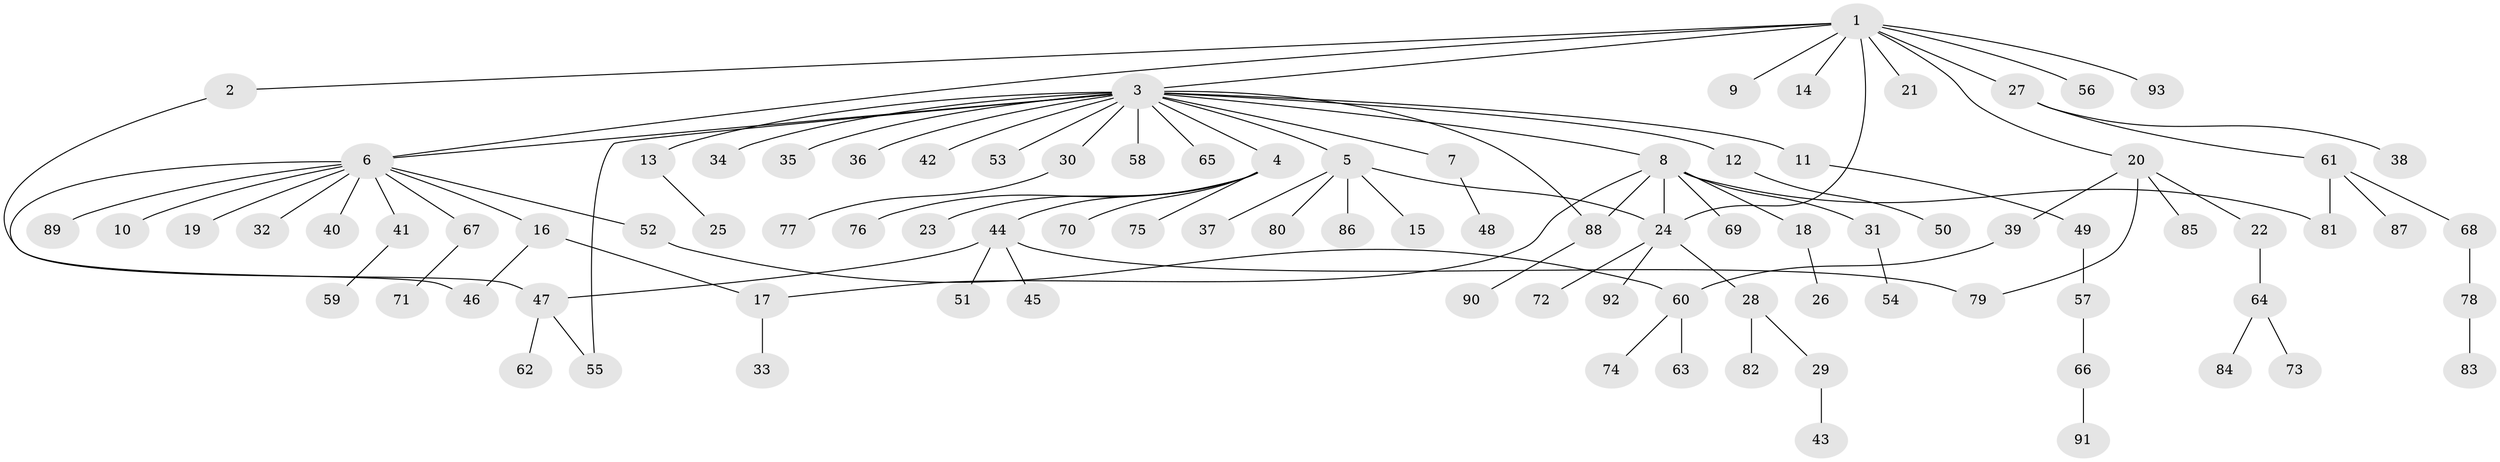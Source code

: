 // Generated by graph-tools (version 1.1) at 2025/49/03/09/25 03:49:54]
// undirected, 93 vertices, 103 edges
graph export_dot {
graph [start="1"]
  node [color=gray90,style=filled];
  1;
  2;
  3;
  4;
  5;
  6;
  7;
  8;
  9;
  10;
  11;
  12;
  13;
  14;
  15;
  16;
  17;
  18;
  19;
  20;
  21;
  22;
  23;
  24;
  25;
  26;
  27;
  28;
  29;
  30;
  31;
  32;
  33;
  34;
  35;
  36;
  37;
  38;
  39;
  40;
  41;
  42;
  43;
  44;
  45;
  46;
  47;
  48;
  49;
  50;
  51;
  52;
  53;
  54;
  55;
  56;
  57;
  58;
  59;
  60;
  61;
  62;
  63;
  64;
  65;
  66;
  67;
  68;
  69;
  70;
  71;
  72;
  73;
  74;
  75;
  76;
  77;
  78;
  79;
  80;
  81;
  82;
  83;
  84;
  85;
  86;
  87;
  88;
  89;
  90;
  91;
  92;
  93;
  1 -- 2;
  1 -- 3;
  1 -- 6;
  1 -- 9;
  1 -- 14;
  1 -- 20;
  1 -- 21;
  1 -- 24;
  1 -- 27;
  1 -- 56;
  1 -- 93;
  2 -- 47;
  3 -- 4;
  3 -- 5;
  3 -- 6;
  3 -- 7;
  3 -- 8;
  3 -- 11;
  3 -- 12;
  3 -- 13;
  3 -- 30;
  3 -- 34;
  3 -- 35;
  3 -- 36;
  3 -- 42;
  3 -- 53;
  3 -- 55;
  3 -- 58;
  3 -- 65;
  3 -- 88;
  4 -- 23;
  4 -- 44;
  4 -- 70;
  4 -- 75;
  4 -- 76;
  5 -- 15;
  5 -- 24;
  5 -- 37;
  5 -- 80;
  5 -- 86;
  6 -- 10;
  6 -- 16;
  6 -- 19;
  6 -- 32;
  6 -- 40;
  6 -- 41;
  6 -- 46;
  6 -- 52;
  6 -- 67;
  6 -- 89;
  7 -- 48;
  8 -- 17;
  8 -- 18;
  8 -- 24;
  8 -- 31;
  8 -- 69;
  8 -- 81;
  8 -- 88;
  11 -- 49;
  12 -- 50;
  13 -- 25;
  16 -- 17;
  16 -- 46;
  17 -- 33;
  18 -- 26;
  20 -- 22;
  20 -- 39;
  20 -- 79;
  20 -- 85;
  22 -- 64;
  24 -- 28;
  24 -- 72;
  24 -- 92;
  27 -- 38;
  27 -- 61;
  28 -- 29;
  28 -- 82;
  29 -- 43;
  30 -- 77;
  31 -- 54;
  39 -- 60;
  41 -- 59;
  44 -- 45;
  44 -- 47;
  44 -- 51;
  44 -- 79;
  47 -- 55;
  47 -- 62;
  49 -- 57;
  52 -- 60;
  57 -- 66;
  60 -- 63;
  60 -- 74;
  61 -- 68;
  61 -- 81;
  61 -- 87;
  64 -- 73;
  64 -- 84;
  66 -- 91;
  67 -- 71;
  68 -- 78;
  78 -- 83;
  88 -- 90;
}

